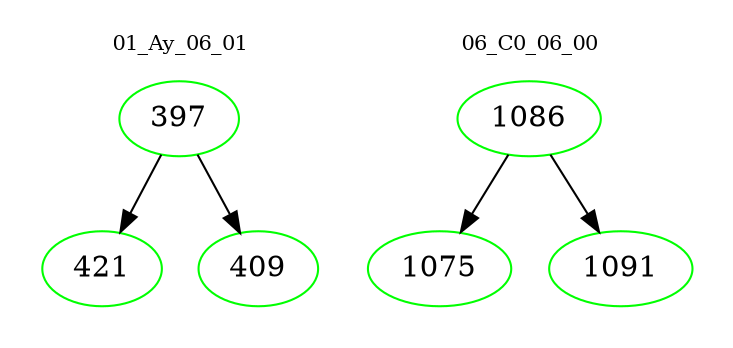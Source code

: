 digraph{
subgraph cluster_0 {
color = white
label = "01_Ay_06_01";
fontsize=10;
T0_397 [label="397", color="green"]
T0_397 -> T0_421 [color="black"]
T0_421 [label="421", color="green"]
T0_397 -> T0_409 [color="black"]
T0_409 [label="409", color="green"]
}
subgraph cluster_1 {
color = white
label = "06_C0_06_00";
fontsize=10;
T1_1086 [label="1086", color="green"]
T1_1086 -> T1_1075 [color="black"]
T1_1075 [label="1075", color="green"]
T1_1086 -> T1_1091 [color="black"]
T1_1091 [label="1091", color="green"]
}
}
